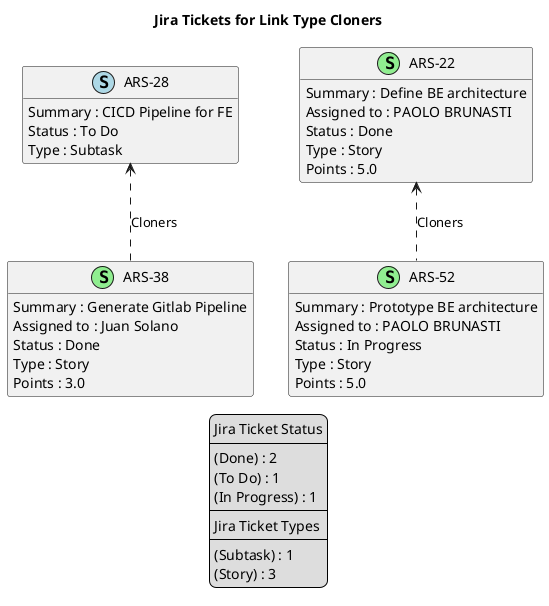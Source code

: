 @startuml
'https://plantuml.com/class-diagram

' GENERATE CLASS DIAGRAM ===========
' Generated at    : Tue May 14 15:35:46 CEST 2024

title Jira Tickets for Link Type Cloners
hide empty members

legend
Jira Ticket Status
----
(Done) : 2
(To Do) : 1
(In Progress) : 1
----
Jira Ticket Types
----
(Subtask) : 1
(Story) : 3
end legend


' Tickets =======
class "ARS-38" << (S,lightgreen) >> {
  Summary : Generate Gitlab Pipeline
  Assigned to : Juan Solano
  Status : Done
  Type : Story
  Points : 3.0
}

class "ARS-28" << (S,lightblue) >> {
  Summary : CICD Pipeline for FE
  Status : To Do
  Type : Subtask
}

class "ARS-52" << (S,lightgreen) >> {
  Summary : Prototype BE architecture
  Assigned to : PAOLO BRUNASTI
  Status : In Progress
  Type : Story
  Points : 5.0
}

class "ARS-22" << (S,lightgreen) >> {
  Summary : Define BE architecture
  Assigned to : PAOLO BRUNASTI
  Status : Done
  Type : Story
  Points : 5.0
}



' Links =======
"ARS-28" <.. "ARS-38" : Cloners

"ARS-22" <.. "ARS-52" : Cloners



@enduml
